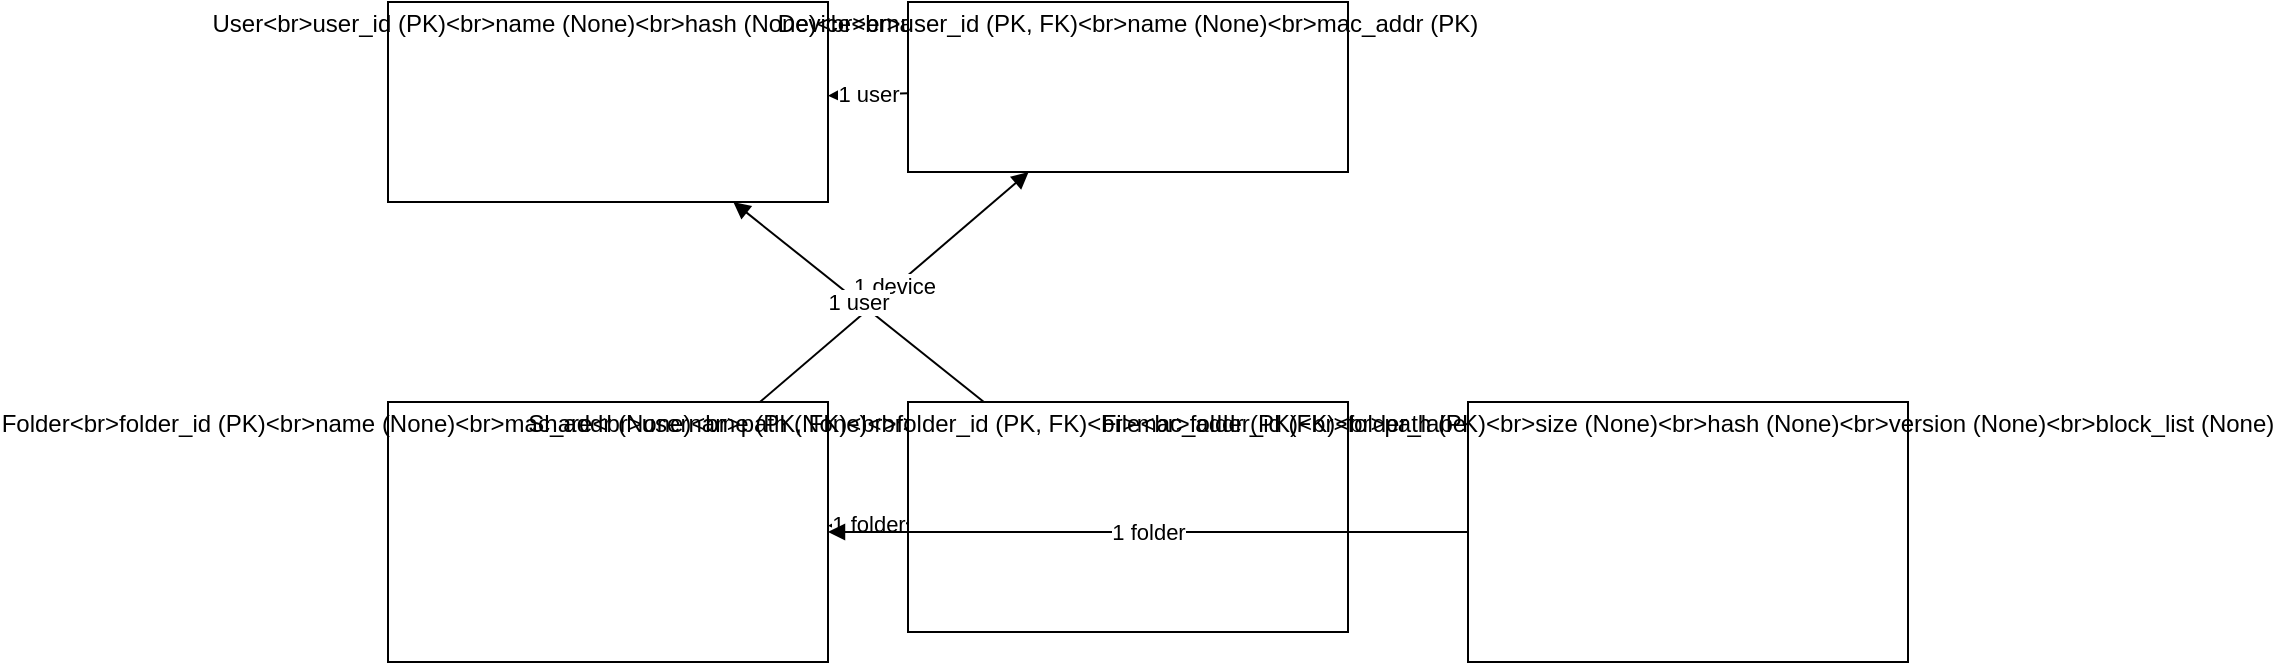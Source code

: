 <?xml version="1.0" ?>
<mxfile>
	<diagram name="ER Diagram" id="er">
		<mxGraphModel dx="1182" dy="747" grid="1" gridSize="10" guides="1" tooltips="1" connect="1" arrows="1" fold="1" page="1" pageScale="1" pageWidth="827" pageHeight="1169">
			<root>
				<mxCell id="0"/>
				<mxCell id="1" parent="0"/>
				<mxCell id="User" value="User&lt;br&gt;user_id (PK)&lt;br&gt;name (None)&lt;br&gt;hash (None)&lt;br&gt;email (None)" style="shape=swimlane;startSize=20;collapsible=0;childLayout=stackLayout;horizontal=1;resizeParent=1;resizeLast=0;container=1;recursiveResize=0;swimlaneLine=0;" vertex="1" parent="1">
					<mxGeometry x="40" y="40" width="220" height="100" as="geometry"/>
				</mxCell>
				<mxCell id="Device" value="Device&lt;br&gt;user_id (PK, FK)&lt;br&gt;name (None)&lt;br&gt;mac_addr (PK)" style="shape=swimlane;startSize=20;collapsible=0;childLayout=stackLayout;horizontal=1;resizeParent=1;resizeLast=0;container=1;recursiveResize=0;swimlaneLine=0;" vertex="1" parent="1">
					<mxGeometry x="300" y="40" width="220" height="85" as="geometry"/>
				</mxCell>
				<mxCell id="Folder" value="Folder&lt;br&gt;folder_id (PK)&lt;br&gt;name (None)&lt;br&gt;mac_addr (None)&lt;br&gt;path (None)&lt;br&gt;type (None)&lt;br&gt;size (None)" style="shape=swimlane;startSize=20;collapsible=0;childLayout=stackLayout;horizontal=1;resizeParent=1;resizeLast=0;container=1;recursiveResize=0;swimlaneLine=0;" vertex="1" parent="1">
					<mxGeometry x="40" y="240" width="220" height="130" as="geometry"/>
				</mxCell>
				<mxCell id="Share" value="Share&lt;br&gt;username (PK, FK)&lt;br&gt;folder_id (PK, FK)&lt;br&gt;mac_addr (PK)&lt;br&gt;folder_label (None)&lt;br&gt;path (None)" style="shape=swimlane;startSize=20;collapsible=0;childLayout=stackLayout;horizontal=1;resizeParent=1;resizeLast=0;container=1;recursiveResize=0;swimlaneLine=0;" vertex="1" parent="1">
					<mxGeometry x="300" y="240" width="220" height="115" as="geometry"/>
				</mxCell>
				<mxCell id="File" value="File&lt;br&gt;folder_id (FK)&lt;br&gt;path (PK)&lt;br&gt;size (None)&lt;br&gt;hash (None)&lt;br&gt;version (None)&lt;br&gt;block_list (None)" style="shape=swimlane;startSize=20;collapsible=0;childLayout=stackLayout;horizontal=1;resizeParent=1;resizeLast=0;container=1;recursiveResize=0;swimlaneLine=0;" vertex="1" parent="1">
					<mxGeometry x="580" y="240" width="220" height="130" as="geometry"/>
				</mxCell>
				<mxCell id="r1" value="1 user" style="endArrow=block;html=1;rounded=1;" edge="1" parent="1" source="Device" target="User">
					<mxGeometry relative="1" as="geometry"/>
				</mxCell>
				<mxCell id="r2" value="1 device" style="endArrow=block;html=1;rounded=1;" edge="1" parent="1" source="Folder" target="Device">
					<mxGeometry relative="1" as="geometry"/>
				</mxCell>
				<mxCell id="r3" value="1 folder" style="endArrow=block;html=1;rounded=1;" edge="1" parent="1" source="Share" target="Folder">
					<mxGeometry relative="1" as="geometry"/>
				</mxCell>
				<mxCell id="r4" value="1 user" style="endArrow=block;html=1;rounded=1;" edge="1" parent="1" source="Share" target="User">
					<mxGeometry relative="1" as="geometry"/>
				</mxCell>
				<mxCell id="r5" value="1 folder" style="endArrow=block;html=1;rounded=1;" edge="1" parent="1" source="File" target="Folder">
					<mxGeometry relative="1" as="geometry"/>
				</mxCell>
			</root>
		</mxGraphModel>
	</diagram>
</mxfile>

